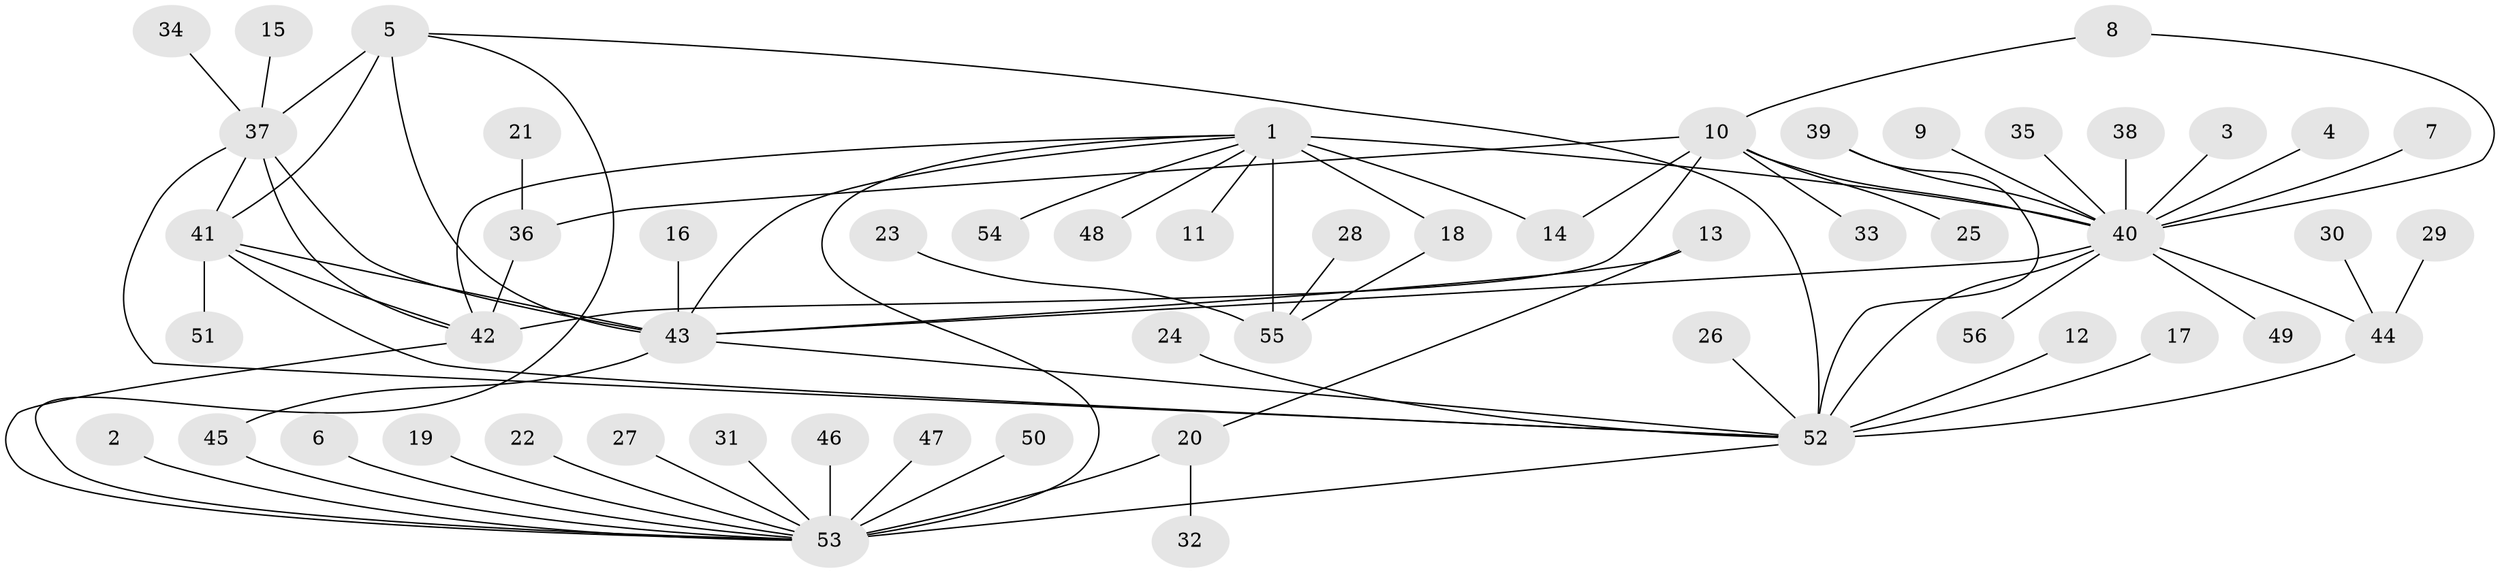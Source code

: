 // original degree distribution, {11: 0.008928571428571428, 5: 0.03571428571428571, 8: 0.05357142857142857, 9: 0.017857142857142856, 12: 0.017857142857142856, 10: 0.03571428571428571, 7: 0.026785714285714284, 4: 0.026785714285714284, 6: 0.017857142857142856, 1: 0.5982142857142857, 2: 0.13392857142857142, 3: 0.026785714285714284}
// Generated by graph-tools (version 1.1) at 2025/50/03/09/25 03:50:39]
// undirected, 56 vertices, 77 edges
graph export_dot {
graph [start="1"]
  node [color=gray90,style=filled];
  1;
  2;
  3;
  4;
  5;
  6;
  7;
  8;
  9;
  10;
  11;
  12;
  13;
  14;
  15;
  16;
  17;
  18;
  19;
  20;
  21;
  22;
  23;
  24;
  25;
  26;
  27;
  28;
  29;
  30;
  31;
  32;
  33;
  34;
  35;
  36;
  37;
  38;
  39;
  40;
  41;
  42;
  43;
  44;
  45;
  46;
  47;
  48;
  49;
  50;
  51;
  52;
  53;
  54;
  55;
  56;
  1 -- 11 [weight=1.0];
  1 -- 14 [weight=1.0];
  1 -- 18 [weight=3.0];
  1 -- 40 [weight=1.0];
  1 -- 42 [weight=1.0];
  1 -- 43 [weight=1.0];
  1 -- 48 [weight=1.0];
  1 -- 53 [weight=2.0];
  1 -- 54 [weight=1.0];
  1 -- 55 [weight=3.0];
  2 -- 53 [weight=1.0];
  3 -- 40 [weight=1.0];
  4 -- 40 [weight=1.0];
  5 -- 37 [weight=1.0];
  5 -- 41 [weight=1.0];
  5 -- 43 [weight=1.0];
  5 -- 52 [weight=1.0];
  5 -- 53 [weight=1.0];
  6 -- 53 [weight=1.0];
  7 -- 40 [weight=1.0];
  8 -- 10 [weight=1.0];
  8 -- 40 [weight=1.0];
  9 -- 40 [weight=1.0];
  10 -- 14 [weight=1.0];
  10 -- 25 [weight=1.0];
  10 -- 33 [weight=1.0];
  10 -- 36 [weight=3.0];
  10 -- 40 [weight=2.0];
  10 -- 42 [weight=3.0];
  12 -- 52 [weight=1.0];
  13 -- 20 [weight=1.0];
  13 -- 43 [weight=1.0];
  15 -- 37 [weight=1.0];
  16 -- 43 [weight=1.0];
  17 -- 52 [weight=1.0];
  18 -- 55 [weight=1.0];
  19 -- 53 [weight=1.0];
  20 -- 32 [weight=1.0];
  20 -- 53 [weight=4.0];
  21 -- 36 [weight=1.0];
  22 -- 53 [weight=1.0];
  23 -- 55 [weight=1.0];
  24 -- 52 [weight=1.0];
  26 -- 52 [weight=1.0];
  27 -- 53 [weight=1.0];
  28 -- 55 [weight=1.0];
  29 -- 44 [weight=1.0];
  30 -- 44 [weight=1.0];
  31 -- 53 [weight=1.0];
  34 -- 37 [weight=1.0];
  35 -- 40 [weight=1.0];
  36 -- 42 [weight=1.0];
  37 -- 41 [weight=1.0];
  37 -- 42 [weight=1.0];
  37 -- 43 [weight=1.0];
  37 -- 52 [weight=1.0];
  38 -- 40 [weight=1.0];
  39 -- 40 [weight=1.0];
  39 -- 52 [weight=1.0];
  40 -- 43 [weight=1.0];
  40 -- 44 [weight=4.0];
  40 -- 49 [weight=1.0];
  40 -- 52 [weight=2.0];
  40 -- 56 [weight=1.0];
  41 -- 42 [weight=1.0];
  41 -- 43 [weight=1.0];
  41 -- 51 [weight=1.0];
  41 -- 52 [weight=1.0];
  42 -- 53 [weight=1.0];
  43 -- 45 [weight=1.0];
  43 -- 52 [weight=1.0];
  44 -- 52 [weight=2.0];
  45 -- 53 [weight=1.0];
  46 -- 53 [weight=1.0];
  47 -- 53 [weight=1.0];
  50 -- 53 [weight=1.0];
  52 -- 53 [weight=1.0];
}

